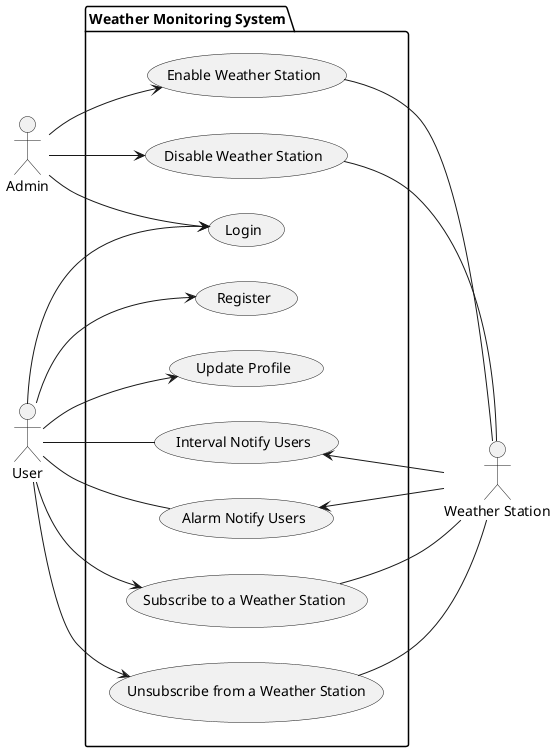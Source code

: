 @startuml
left to right direction
actor Admin as A
actor User as U
actor "Weather Station" as W
package "Weather Monitoring System" {
  together {
      usecase "Register" as UC1
      usecase "Login" as UC2
      usecase "Update Profile" as UC3
  }
  together {
      usecase "Subscribe to a Weather Station" as UC4
      usecase "Unsubscribe from a Weather Station" as UC5
  }
  together {
      usecase "Interval Notify Users" as UC6
      usecase "Alarm Notify Users" as UC7
  }
  together {
      usecase "Enable Weather Station" as UC8
      usecase "Disable Weather Station" as UC9
  }
}
A --> UC2
U --> UC1
U --> UC2
U --> UC3
U --> UC4
U --> UC5
U -- UC6
U -- UC7
A --> UC8
A --> UC9
UC4 -- W
UC5 -- W
UC6 <-- W
UC7 <-- W
UC8 -- W
UC9 -- W
@enduml